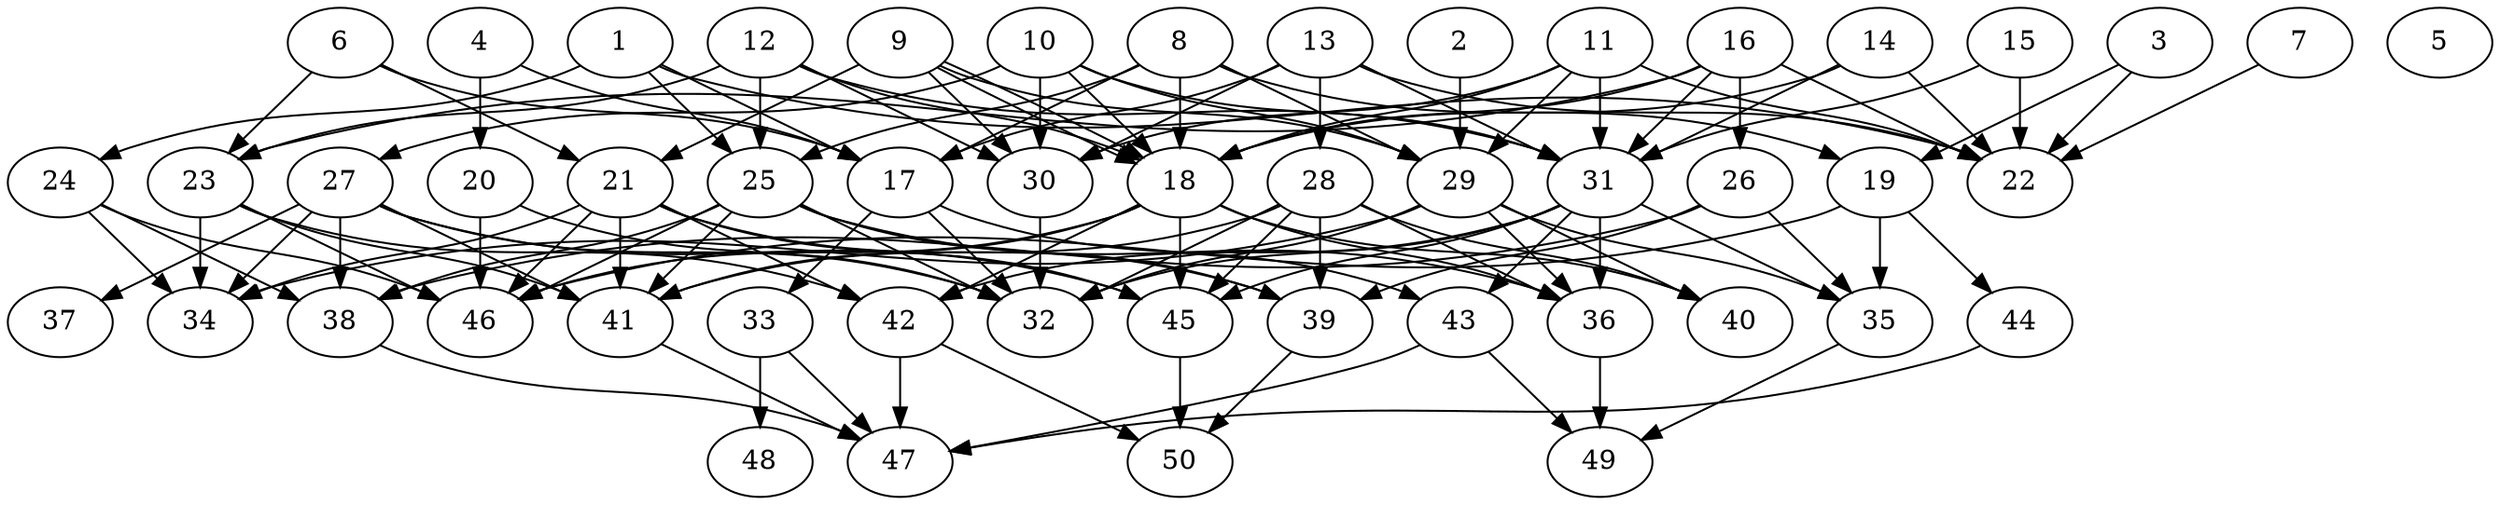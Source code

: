 // DAG automatically generated by daggen at Thu Oct  3 14:07:57 2019
// ./daggen --dot -n 50 --ccr 0.5 --fat 0.7 --regular 0.9 --density 0.6 --mindata 5242880 --maxdata 52428800 
digraph G {
  1 [size="65718272", alpha="0.10", expect_size="32859136"] 
  1 -> 17 [size ="32859136"]
  1 -> 22 [size ="32859136"]
  1 -> 24 [size ="32859136"]
  1 -> 25 [size ="32859136"]
  2 [size="48836608", alpha="0.00", expect_size="24418304"] 
  2 -> 29 [size ="24418304"]
  3 [size="75988992", alpha="0.18", expect_size="37994496"] 
  3 -> 19 [size ="37994496"]
  3 -> 22 [size ="37994496"]
  4 [size="62967808", alpha="0.02", expect_size="31483904"] 
  4 -> 17 [size ="31483904"]
  4 -> 20 [size ="31483904"]
  5 [size="78850048", alpha="0.06", expect_size="39425024"] 
  6 [size="70887424", alpha="0.16", expect_size="35443712"] 
  6 -> 17 [size ="35443712"]
  6 -> 21 [size ="35443712"]
  6 -> 23 [size ="35443712"]
  7 [size="44161024", alpha="0.08", expect_size="22080512"] 
  7 -> 22 [size ="22080512"]
  8 [size="41758720", alpha="0.13", expect_size="20879360"] 
  8 -> 17 [size ="20879360"]
  8 -> 18 [size ="20879360"]
  8 -> 19 [size ="20879360"]
  8 -> 25 [size ="20879360"]
  8 -> 29 [size ="20879360"]
  9 [size="58060800", alpha="0.01", expect_size="29030400"] 
  9 -> 18 [size ="29030400"]
  9 -> 18 [size ="29030400"]
  9 -> 21 [size ="29030400"]
  9 -> 29 [size ="29030400"]
  9 -> 30 [size ="29030400"]
  10 [size="55191552", alpha="0.16", expect_size="27595776"] 
  10 -> 18 [size ="27595776"]
  10 -> 27 [size ="27595776"]
  10 -> 29 [size ="27595776"]
  10 -> 30 [size ="27595776"]
  10 -> 31 [size ="27595776"]
  11 [size="75618304", alpha="0.02", expect_size="37809152"] 
  11 -> 18 [size ="37809152"]
  11 -> 22 [size ="37809152"]
  11 -> 29 [size ="37809152"]
  11 -> 30 [size ="37809152"]
  11 -> 31 [size ="37809152"]
  12 [size="26363904", alpha="0.07", expect_size="13181952"] 
  12 -> 18 [size ="13181952"]
  12 -> 23 [size ="13181952"]
  12 -> 25 [size ="13181952"]
  12 -> 30 [size ="13181952"]
  12 -> 31 [size ="13181952"]
  13 [size="27148288", alpha="0.13", expect_size="13574144"] 
  13 -> 17 [size ="13574144"]
  13 -> 22 [size ="13574144"]
  13 -> 28 [size ="13574144"]
  13 -> 30 [size ="13574144"]
  13 -> 31 [size ="13574144"]
  14 [size="17702912", alpha="0.12", expect_size="8851456"] 
  14 -> 18 [size ="8851456"]
  14 -> 22 [size ="8851456"]
  14 -> 31 [size ="8851456"]
  15 [size="27187200", alpha="0.19", expect_size="13593600"] 
  15 -> 22 [size ="13593600"]
  15 -> 31 [size ="13593600"]
  16 [size="54489088", alpha="0.05", expect_size="27244544"] 
  16 -> 18 [size ="27244544"]
  16 -> 22 [size ="27244544"]
  16 -> 23 [size ="27244544"]
  16 -> 26 [size ="27244544"]
  16 -> 31 [size ="27244544"]
  17 [size="34052096", alpha="0.07", expect_size="17026048"] 
  17 -> 32 [size ="17026048"]
  17 -> 33 [size ="17026048"]
  17 -> 43 [size ="17026048"]
  18 [size="73969664", alpha="0.01", expect_size="36984832"] 
  18 -> 36 [size ="36984832"]
  18 -> 40 [size ="36984832"]
  18 -> 41 [size ="36984832"]
  18 -> 42 [size ="36984832"]
  18 -> 45 [size ="36984832"]
  18 -> 46 [size ="36984832"]
  19 [size="41633792", alpha="0.09", expect_size="20816896"] 
  19 -> 35 [size ="20816896"]
  19 -> 44 [size ="20816896"]
  19 -> 46 [size ="20816896"]
  20 [size="44402688", alpha="0.10", expect_size="22201344"] 
  20 -> 32 [size ="22201344"]
  20 -> 46 [size ="22201344"]
  21 [size="25243648", alpha="0.02", expect_size="12621824"] 
  21 -> 34 [size ="12621824"]
  21 -> 39 [size ="12621824"]
  21 -> 41 [size ="12621824"]
  21 -> 42 [size ="12621824"]
  21 -> 45 [size ="12621824"]
  21 -> 46 [size ="12621824"]
  22 [size="35436544", alpha="0.03", expect_size="17718272"] 
  23 [size="69830656", alpha="0.17", expect_size="34915328"] 
  23 -> 34 [size ="34915328"]
  23 -> 41 [size ="34915328"]
  23 -> 42 [size ="34915328"]
  23 -> 46 [size ="34915328"]
  24 [size="34816000", alpha="0.02", expect_size="17408000"] 
  24 -> 34 [size ="17408000"]
  24 -> 38 [size ="17408000"]
  24 -> 46 [size ="17408000"]
  25 [size="92796928", alpha="0.02", expect_size="46398464"] 
  25 -> 32 [size ="46398464"]
  25 -> 36 [size ="46398464"]
  25 -> 38 [size ="46398464"]
  25 -> 39 [size ="46398464"]
  25 -> 41 [size ="46398464"]
  25 -> 46 [size ="46398464"]
  26 [size="90286080", alpha="0.15", expect_size="45143040"] 
  26 -> 35 [size ="45143040"]
  26 -> 38 [size ="45143040"]
  26 -> 39 [size ="45143040"]
  27 [size="19838976", alpha="0.15", expect_size="9919488"] 
  27 -> 32 [size ="9919488"]
  27 -> 34 [size ="9919488"]
  27 -> 37 [size ="9919488"]
  27 -> 38 [size ="9919488"]
  27 -> 41 [size ="9919488"]
  27 -> 45 [size ="9919488"]
  28 [size="50974720", alpha="0.01", expect_size="25487360"] 
  28 -> 32 [size ="25487360"]
  28 -> 36 [size ="25487360"]
  28 -> 39 [size ="25487360"]
  28 -> 40 [size ="25487360"]
  28 -> 41 [size ="25487360"]
  28 -> 45 [size ="25487360"]
  29 [size="55887872", alpha="0.18", expect_size="27943936"] 
  29 -> 32 [size ="27943936"]
  29 -> 34 [size ="27943936"]
  29 -> 35 [size ="27943936"]
  29 -> 36 [size ="27943936"]
  29 -> 40 [size ="27943936"]
  30 [size="99887104", alpha="0.04", expect_size="49943552"] 
  30 -> 32 [size ="49943552"]
  31 [size="52129792", alpha="0.03", expect_size="26064896"] 
  31 -> 32 [size ="26064896"]
  31 -> 35 [size ="26064896"]
  31 -> 36 [size ="26064896"]
  31 -> 42 [size ="26064896"]
  31 -> 43 [size ="26064896"]
  31 -> 45 [size ="26064896"]
  32 [size="62218240", alpha="0.07", expect_size="31109120"] 
  33 [size="74137600", alpha="0.13", expect_size="37068800"] 
  33 -> 47 [size ="37068800"]
  33 -> 48 [size ="37068800"]
  34 [size="59013120", alpha="0.01", expect_size="29506560"] 
  35 [size="69335040", alpha="0.13", expect_size="34667520"] 
  35 -> 49 [size ="34667520"]
  36 [size="79089664", alpha="0.14", expect_size="39544832"] 
  36 -> 49 [size ="39544832"]
  37 [size="54315008", alpha="0.00", expect_size="27157504"] 
  38 [size="28684288", alpha="0.20", expect_size="14342144"] 
  38 -> 47 [size ="14342144"]
  39 [size="33472512", alpha="0.06", expect_size="16736256"] 
  39 -> 50 [size ="16736256"]
  40 [size="21880832", alpha="0.19", expect_size="10940416"] 
  41 [size="38619136", alpha="0.16", expect_size="19309568"] 
  41 -> 47 [size ="19309568"]
  42 [size="54444032", alpha="0.18", expect_size="27222016"] 
  42 -> 47 [size ="27222016"]
  42 -> 50 [size ="27222016"]
  43 [size="85237760", alpha="0.12", expect_size="42618880"] 
  43 -> 47 [size ="42618880"]
  43 -> 49 [size ="42618880"]
  44 [size="53293056", alpha="0.11", expect_size="26646528"] 
  44 -> 47 [size ="26646528"]
  45 [size="60196864", alpha="0.08", expect_size="30098432"] 
  45 -> 50 [size ="30098432"]
  46 [size="28282880", alpha="0.02", expect_size="14141440"] 
  47 [size="95922176", alpha="0.18", expect_size="47961088"] 
  48 [size="97943552", alpha="0.03", expect_size="48971776"] 
  49 [size="97828864", alpha="0.17", expect_size="48914432"] 
  50 [size="32358400", alpha="0.10", expect_size="16179200"] 
}

